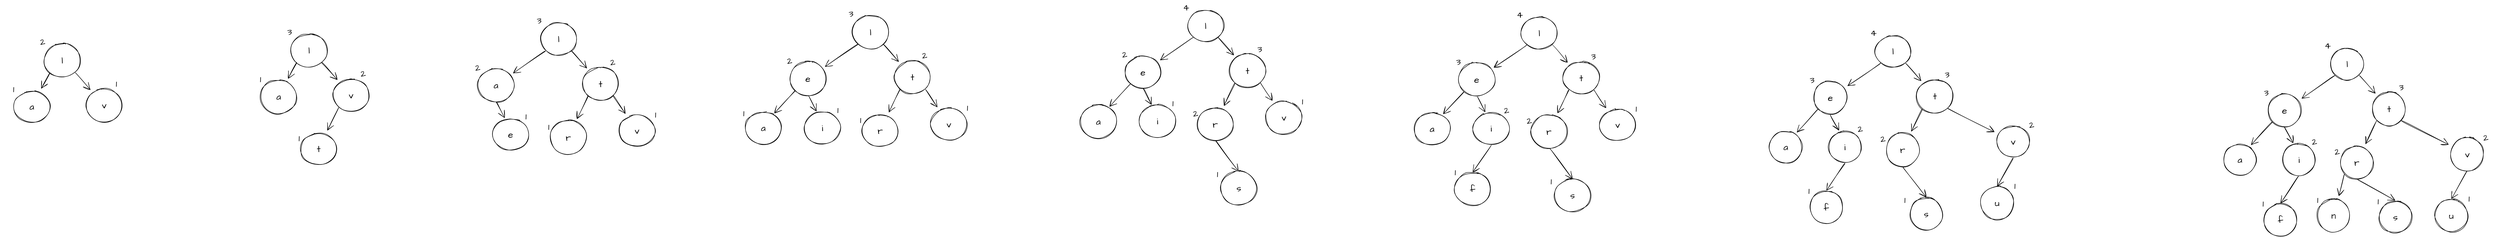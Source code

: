 <mxfile version="15.8.2" type="device"><diagram id="A4nZy31jJ8urxGXPX73L" name="Page-1"><mxGraphModel dx="1262" dy="824" grid="0" gridSize="10" guides="1" tooltips="1" connect="1" arrows="1" fold="1" page="0" pageScale="1" pageWidth="850" pageHeight="1100" math="0" shadow="0"><root><mxCell id="0"/><mxCell id="1" parent="0"/><mxCell id="oTS7i26fLWMF8ZW3JV4X-286" value="v" style="ellipse;whiteSpace=wrap;html=1;sketch=1;hachureGap=4;fontFamily=Architects Daughter;fontSource=https%3A%2F%2Ffonts.googleapis.com%2Fcss%3Ffamily%3DArchitects%2BDaughter;fontSize=20;" vertex="1" parent="1"><mxGeometry x="135" y="381" width="76" height="72" as="geometry"/></mxCell><mxCell id="oTS7i26fLWMF8ZW3JV4X-290" style="edgeStyle=none;curved=1;rounded=0;sketch=1;hachureGap=4;orthogonalLoop=1;jettySize=auto;html=1;exitX=1;exitY=1;exitDx=0;exitDy=0;fontFamily=Architects Daughter;fontSource=https%3A%2F%2Ffonts.googleapis.com%2Fcss%3Ffamily%3DArchitects%2BDaughter;fontSize=16;endArrow=open;startSize=14;endSize=14;sourcePerimeterSpacing=8;targetPerimeterSpacing=8;" edge="1" parent="1" source="oTS7i26fLWMF8ZW3JV4X-289" target="oTS7i26fLWMF8ZW3JV4X-286"><mxGeometry relative="1" as="geometry"/></mxCell><mxCell id="oTS7i26fLWMF8ZW3JV4X-294" style="edgeStyle=none;curved=1;rounded=0;sketch=1;hachureGap=4;orthogonalLoop=1;jettySize=auto;html=1;exitX=0;exitY=1;exitDx=0;exitDy=0;fontFamily=Architects Daughter;fontSource=https%3A%2F%2Ffonts.googleapis.com%2Fcss%3Ffamily%3DArchitects%2BDaughter;fontSize=16;endArrow=open;startSize=14;endSize=14;sourcePerimeterSpacing=8;targetPerimeterSpacing=8;" edge="1" parent="1" source="oTS7i26fLWMF8ZW3JV4X-289" target="oTS7i26fLWMF8ZW3JV4X-293"><mxGeometry relative="1" as="geometry"/></mxCell><mxCell id="oTS7i26fLWMF8ZW3JV4X-289" value="l" style="ellipse;whiteSpace=wrap;html=1;sketch=1;hachureGap=4;fontFamily=Architects Daughter;fontSource=https%3A%2F%2Ffonts.googleapis.com%2Fcss%3Ffamily%3DArchitects%2BDaughter;fontSize=20;" vertex="1" parent="1"><mxGeometry x="43" y="282" width="76" height="72" as="geometry"/></mxCell><mxCell id="oTS7i26fLWMF8ZW3JV4X-291" value="2" style="text;strokeColor=none;fillColor=none;html=1;align=center;verticalAlign=middle;whiteSpace=wrap;rounded=0;sketch=1;hachureGap=4;fontFamily=Architects Daughter;fontSource=https%3A%2F%2Ffonts.googleapis.com%2Fcss%3Ffamily%3DArchitects%2BDaughter;fontSize=20;" vertex="1" parent="1"><mxGeometry x="8" y="262" width="60" height="30" as="geometry"/></mxCell><mxCell id="oTS7i26fLWMF8ZW3JV4X-292" value="1" style="text;strokeColor=none;fillColor=none;html=1;align=center;verticalAlign=middle;whiteSpace=wrap;rounded=0;sketch=1;hachureGap=4;fontFamily=Architects Daughter;fontSource=https%3A%2F%2Ffonts.googleapis.com%2Fcss%3Ffamily%3DArchitects%2BDaughter;fontSize=20;" vertex="1" parent="1"><mxGeometry x="170" y="354" width="60" height="30" as="geometry"/></mxCell><mxCell id="oTS7i26fLWMF8ZW3JV4X-293" value="a" style="ellipse;whiteSpace=wrap;html=1;sketch=1;hachureGap=4;fontFamily=Architects Daughter;fontSource=https%3A%2F%2Ffonts.googleapis.com%2Fcss%3Ffamily%3DArchitects%2BDaughter;fontSize=20;" vertex="1" parent="1"><mxGeometry x="-24" y="384" width="76" height="72" as="geometry"/></mxCell><mxCell id="oTS7i26fLWMF8ZW3JV4X-295" value="1" style="text;strokeColor=none;fillColor=none;html=1;align=center;verticalAlign=middle;whiteSpace=wrap;rounded=0;sketch=1;hachureGap=4;fontFamily=Architects Daughter;fontSource=https%3A%2F%2Ffonts.googleapis.com%2Fcss%3Ffamily%3DArchitects%2BDaughter;fontSize=20;" vertex="1" parent="1"><mxGeometry x="-56" y="366" width="60" height="30" as="geometry"/></mxCell><mxCell id="oTS7i26fLWMF8ZW3JV4X-305" style="edgeStyle=none;curved=1;rounded=0;sketch=1;hachureGap=4;orthogonalLoop=1;jettySize=auto;html=1;exitX=0;exitY=1;exitDx=0;exitDy=0;fontFamily=Architects Daughter;fontSource=https%3A%2F%2Ffonts.googleapis.com%2Fcss%3Ffamily%3DArchitects%2BDaughter;fontSize=16;endArrow=open;startSize=14;endSize=14;sourcePerimeterSpacing=8;targetPerimeterSpacing=8;" edge="1" parent="1" source="oTS7i26fLWMF8ZW3JV4X-296" target="oTS7i26fLWMF8ZW3JV4X-304"><mxGeometry relative="1" as="geometry"/></mxCell><mxCell id="oTS7i26fLWMF8ZW3JV4X-296" value="v" style="ellipse;whiteSpace=wrap;html=1;sketch=1;hachureGap=4;fontFamily=Architects Daughter;fontSource=https%3A%2F%2Ffonts.googleapis.com%2Fcss%3Ffamily%3DArchitects%2BDaughter;fontSize=20;" vertex="1" parent="1"><mxGeometry x="678" y="359" width="76" height="72" as="geometry"/></mxCell><mxCell id="oTS7i26fLWMF8ZW3JV4X-297" style="edgeStyle=none;curved=1;rounded=0;sketch=1;hachureGap=4;orthogonalLoop=1;jettySize=auto;html=1;exitX=1;exitY=1;exitDx=0;exitDy=0;fontFamily=Architects Daughter;fontSource=https%3A%2F%2Ffonts.googleapis.com%2Fcss%3Ffamily%3DArchitects%2BDaughter;fontSize=16;endArrow=open;startSize=14;endSize=14;sourcePerimeterSpacing=8;targetPerimeterSpacing=8;" edge="1" parent="1" source="oTS7i26fLWMF8ZW3JV4X-299" target="oTS7i26fLWMF8ZW3JV4X-296"><mxGeometry relative="1" as="geometry"/></mxCell><mxCell id="oTS7i26fLWMF8ZW3JV4X-298" style="edgeStyle=none;curved=1;rounded=0;sketch=1;hachureGap=4;orthogonalLoop=1;jettySize=auto;html=1;exitX=0;exitY=1;exitDx=0;exitDy=0;fontFamily=Architects Daughter;fontSource=https%3A%2F%2Ffonts.googleapis.com%2Fcss%3Ffamily%3DArchitects%2BDaughter;fontSize=16;endArrow=open;startSize=14;endSize=14;sourcePerimeterSpacing=8;targetPerimeterSpacing=8;" edge="1" parent="1" source="oTS7i26fLWMF8ZW3JV4X-299" target="oTS7i26fLWMF8ZW3JV4X-302"><mxGeometry relative="1" as="geometry"/></mxCell><mxCell id="oTS7i26fLWMF8ZW3JV4X-299" value="l" style="ellipse;whiteSpace=wrap;html=1;sketch=1;hachureGap=4;fontFamily=Architects Daughter;fontSource=https%3A%2F%2Ffonts.googleapis.com%2Fcss%3Ffamily%3DArchitects%2BDaughter;fontSize=20;" vertex="1" parent="1"><mxGeometry x="586" y="260" width="76" height="72" as="geometry"/></mxCell><mxCell id="oTS7i26fLWMF8ZW3JV4X-300" value="3" style="text;strokeColor=none;fillColor=none;html=1;align=center;verticalAlign=middle;whiteSpace=wrap;rounded=0;sketch=1;hachureGap=4;fontFamily=Architects Daughter;fontSource=https%3A%2F%2Ffonts.googleapis.com%2Fcss%3Ffamily%3DArchitects%2BDaughter;fontSize=20;" vertex="1" parent="1"><mxGeometry x="551" y="240" width="60" height="30" as="geometry"/></mxCell><mxCell id="oTS7i26fLWMF8ZW3JV4X-301" value="2" style="text;strokeColor=none;fillColor=none;html=1;align=center;verticalAlign=middle;whiteSpace=wrap;rounded=0;sketch=1;hachureGap=4;fontFamily=Architects Daughter;fontSource=https%3A%2F%2Ffonts.googleapis.com%2Fcss%3Ffamily%3DArchitects%2BDaughter;fontSize=20;" vertex="1" parent="1"><mxGeometry x="713" y="332" width="60" height="30" as="geometry"/></mxCell><mxCell id="oTS7i26fLWMF8ZW3JV4X-302" value="a" style="ellipse;whiteSpace=wrap;html=1;sketch=1;hachureGap=4;fontFamily=Architects Daughter;fontSource=https%3A%2F%2Ffonts.googleapis.com%2Fcss%3Ffamily%3DArchitects%2BDaughter;fontSize=20;" vertex="1" parent="1"><mxGeometry x="519" y="362" width="76" height="72" as="geometry"/></mxCell><mxCell id="oTS7i26fLWMF8ZW3JV4X-303" value="1" style="text;strokeColor=none;fillColor=none;html=1;align=center;verticalAlign=middle;whiteSpace=wrap;rounded=0;sketch=1;hachureGap=4;fontFamily=Architects Daughter;fontSource=https%3A%2F%2Ffonts.googleapis.com%2Fcss%3Ffamily%3DArchitects%2BDaughter;fontSize=20;" vertex="1" parent="1"><mxGeometry x="487" y="344" width="60" height="30" as="geometry"/></mxCell><mxCell id="oTS7i26fLWMF8ZW3JV4X-304" value="t" style="ellipse;whiteSpace=wrap;html=1;sketch=1;hachureGap=4;fontFamily=Architects Daughter;fontSource=https%3A%2F%2Ffonts.googleapis.com%2Fcss%3Ffamily%3DArchitects%2BDaughter;fontSize=20;" vertex="1" parent="1"><mxGeometry x="607" y="477" width="76" height="72" as="geometry"/></mxCell><mxCell id="oTS7i26fLWMF8ZW3JV4X-306" value="1" style="text;strokeColor=none;fillColor=none;html=1;align=center;verticalAlign=middle;whiteSpace=wrap;rounded=0;sketch=1;hachureGap=4;fontFamily=Architects Daughter;fontSource=https%3A%2F%2Ffonts.googleapis.com%2Fcss%3Ffamily%3DArchitects%2BDaughter;fontSize=20;" vertex="1" parent="1"><mxGeometry x="572" y="474" width="60" height="30" as="geometry"/></mxCell><mxCell id="oTS7i26fLWMF8ZW3JV4X-307" style="edgeStyle=none;curved=1;rounded=0;sketch=1;hachureGap=4;orthogonalLoop=1;jettySize=auto;html=1;exitX=0;exitY=1;exitDx=0;exitDy=0;fontFamily=Architects Daughter;fontSource=https%3A%2F%2Ffonts.googleapis.com%2Fcss%3Ffamily%3DArchitects%2BDaughter;fontSize=16;endArrow=open;startSize=14;endSize=14;sourcePerimeterSpacing=8;targetPerimeterSpacing=8;" edge="1" parent="1" source="oTS7i26fLWMF8ZW3JV4X-308" target="oTS7i26fLWMF8ZW3JV4X-316"><mxGeometry relative="1" as="geometry"/></mxCell><mxCell id="oTS7i26fLWMF8ZW3JV4X-320" style="edgeStyle=none;curved=1;rounded=0;sketch=1;hachureGap=4;orthogonalLoop=1;jettySize=auto;html=1;exitX=1;exitY=1;exitDx=0;exitDy=0;fontFamily=Architects Daughter;fontSource=https%3A%2F%2Ffonts.googleapis.com%2Fcss%3Ffamily%3DArchitects%2BDaughter;fontSize=16;endArrow=open;startSize=14;endSize=14;sourcePerimeterSpacing=8;targetPerimeterSpacing=8;" edge="1" parent="1" source="oTS7i26fLWMF8ZW3JV4X-308" target="oTS7i26fLWMF8ZW3JV4X-318"><mxGeometry relative="1" as="geometry"/></mxCell><mxCell id="oTS7i26fLWMF8ZW3JV4X-308" value="t" style="ellipse;whiteSpace=wrap;html=1;sketch=1;hachureGap=4;fontFamily=Architects Daughter;fontSource=https%3A%2F%2Ffonts.googleapis.com%2Fcss%3Ffamily%3DArchitects%2BDaughter;fontSize=20;" vertex="1" parent="1"><mxGeometry x="1227" y="333.5" width="76" height="72" as="geometry"/></mxCell><mxCell id="oTS7i26fLWMF8ZW3JV4X-309" style="edgeStyle=none;curved=1;rounded=0;sketch=1;hachureGap=4;orthogonalLoop=1;jettySize=auto;html=1;exitX=1;exitY=1;exitDx=0;exitDy=0;fontFamily=Architects Daughter;fontSource=https%3A%2F%2Ffonts.googleapis.com%2Fcss%3Ffamily%3DArchitects%2BDaughter;fontSize=16;endArrow=open;startSize=14;endSize=14;sourcePerimeterSpacing=8;targetPerimeterSpacing=8;" edge="1" parent="1" source="oTS7i26fLWMF8ZW3JV4X-311" target="oTS7i26fLWMF8ZW3JV4X-308"><mxGeometry relative="1" as="geometry"/></mxCell><mxCell id="oTS7i26fLWMF8ZW3JV4X-310" style="edgeStyle=none;curved=1;rounded=0;sketch=1;hachureGap=4;orthogonalLoop=1;jettySize=auto;html=1;exitX=0;exitY=1;exitDx=0;exitDy=0;fontFamily=Architects Daughter;fontSource=https%3A%2F%2Ffonts.googleapis.com%2Fcss%3Ffamily%3DArchitects%2BDaughter;fontSize=16;endArrow=open;startSize=14;endSize=14;sourcePerimeterSpacing=8;targetPerimeterSpacing=8;" edge="1" parent="1" source="oTS7i26fLWMF8ZW3JV4X-311" target="oTS7i26fLWMF8ZW3JV4X-314"><mxGeometry relative="1" as="geometry"/></mxCell><mxCell id="oTS7i26fLWMF8ZW3JV4X-311" value="l" style="ellipse;whiteSpace=wrap;html=1;sketch=1;hachureGap=4;fontFamily=Architects Daughter;fontSource=https%3A%2F%2Ffonts.googleapis.com%2Fcss%3Ffamily%3DArchitects%2BDaughter;fontSize=20;" vertex="1" parent="1"><mxGeometry x="1135" y="234.5" width="76" height="72" as="geometry"/></mxCell><mxCell id="oTS7i26fLWMF8ZW3JV4X-312" value="3" style="text;strokeColor=none;fillColor=none;html=1;align=center;verticalAlign=middle;whiteSpace=wrap;rounded=0;sketch=1;hachureGap=4;fontFamily=Architects Daughter;fontSource=https%3A%2F%2Ffonts.googleapis.com%2Fcss%3Ffamily%3DArchitects%2BDaughter;fontSize=20;" vertex="1" parent="1"><mxGeometry x="1100" y="214.5" width="60" height="30" as="geometry"/></mxCell><mxCell id="oTS7i26fLWMF8ZW3JV4X-313" value="2" style="text;strokeColor=none;fillColor=none;html=1;align=center;verticalAlign=middle;whiteSpace=wrap;rounded=0;sketch=1;hachureGap=4;fontFamily=Architects Daughter;fontSource=https%3A%2F%2Ffonts.googleapis.com%2Fcss%3Ffamily%3DArchitects%2BDaughter;fontSize=20;" vertex="1" parent="1"><mxGeometry x="1262" y="306.5" width="60" height="30" as="geometry"/></mxCell><mxCell id="oTS7i26fLWMF8ZW3JV4X-323" style="edgeStyle=none;curved=1;rounded=0;sketch=1;hachureGap=4;orthogonalLoop=1;jettySize=auto;html=1;exitX=0.5;exitY=1;exitDx=0;exitDy=0;entryX=0.332;entryY=0.002;entryDx=0;entryDy=0;entryPerimeter=0;fontFamily=Architects Daughter;fontSource=https%3A%2F%2Ffonts.googleapis.com%2Fcss%3Ffamily%3DArchitects%2BDaughter;fontSize=16;endArrow=open;startSize=14;endSize=14;sourcePerimeterSpacing=8;targetPerimeterSpacing=8;" edge="1" parent="1" source="oTS7i26fLWMF8ZW3JV4X-314" target="oTS7i26fLWMF8ZW3JV4X-321"><mxGeometry relative="1" as="geometry"/></mxCell><mxCell id="oTS7i26fLWMF8ZW3JV4X-314" value="a" style="ellipse;whiteSpace=wrap;html=1;sketch=1;hachureGap=4;fontFamily=Architects Daughter;fontSource=https%3A%2F%2Ffonts.googleapis.com%2Fcss%3Ffamily%3DArchitects%2BDaughter;fontSize=20;" vertex="1" parent="1"><mxGeometry x="997" y="336.5" width="76" height="72" as="geometry"/></mxCell><mxCell id="oTS7i26fLWMF8ZW3JV4X-315" value="2" style="text;strokeColor=none;fillColor=none;html=1;align=center;verticalAlign=middle;whiteSpace=wrap;rounded=0;sketch=1;hachureGap=4;fontFamily=Architects Daughter;fontSource=https%3A%2F%2Ffonts.googleapis.com%2Fcss%3Ffamily%3DArchitects%2BDaughter;fontSize=20;" vertex="1" parent="1"><mxGeometry x="965" y="318.5" width="60" height="30" as="geometry"/></mxCell><mxCell id="oTS7i26fLWMF8ZW3JV4X-316" value="r" style="ellipse;whiteSpace=wrap;html=1;sketch=1;hachureGap=4;fontFamily=Architects Daughter;fontSource=https%3A%2F%2Ffonts.googleapis.com%2Fcss%3Ffamily%3DArchitects%2BDaughter;fontSize=20;" vertex="1" parent="1"><mxGeometry x="1156" y="451.5" width="76" height="72" as="geometry"/></mxCell><mxCell id="oTS7i26fLWMF8ZW3JV4X-317" value="1" style="text;strokeColor=none;fillColor=none;html=1;align=center;verticalAlign=middle;whiteSpace=wrap;rounded=0;sketch=1;hachureGap=4;fontFamily=Architects Daughter;fontSource=https%3A%2F%2Ffonts.googleapis.com%2Fcss%3Ffamily%3DArchitects%2BDaughter;fontSize=20;" vertex="1" parent="1"><mxGeometry x="1121" y="448.5" width="60" height="30" as="geometry"/></mxCell><mxCell id="oTS7i26fLWMF8ZW3JV4X-318" value="v" style="ellipse;whiteSpace=wrap;html=1;sketch=1;hachureGap=4;fontFamily=Architects Daughter;fontSource=https%3A%2F%2Ffonts.googleapis.com%2Fcss%3Ffamily%3DArchitects%2BDaughter;fontSize=20;" vertex="1" parent="1"><mxGeometry x="1307" y="437" width="76" height="72" as="geometry"/></mxCell><mxCell id="oTS7i26fLWMF8ZW3JV4X-319" value="1" style="text;strokeColor=none;fillColor=none;html=1;align=center;verticalAlign=middle;whiteSpace=wrap;rounded=0;sketch=1;hachureGap=4;fontFamily=Architects Daughter;fontSource=https%3A%2F%2Ffonts.googleapis.com%2Fcss%3Ffamily%3DArchitects%2BDaughter;fontSize=20;" vertex="1" parent="1"><mxGeometry x="1356" y="421.5" width="60" height="30" as="geometry"/></mxCell><mxCell id="oTS7i26fLWMF8ZW3JV4X-321" value="e" style="ellipse;whiteSpace=wrap;html=1;sketch=1;hachureGap=4;fontFamily=Architects Daughter;fontSource=https%3A%2F%2Ffonts.googleapis.com%2Fcss%3Ffamily%3DArchitects%2BDaughter;fontSize=20;" vertex="1" parent="1"><mxGeometry x="1029" y="445" width="76" height="72" as="geometry"/></mxCell><mxCell id="oTS7i26fLWMF8ZW3JV4X-322" value="1" style="text;strokeColor=none;fillColor=none;html=1;align=center;verticalAlign=middle;whiteSpace=wrap;rounded=0;sketch=1;hachureGap=4;fontFamily=Architects Daughter;fontSource=https%3A%2F%2Ffonts.googleapis.com%2Fcss%3Ffamily%3DArchitects%2BDaughter;fontSize=20;" vertex="1" parent="1"><mxGeometry x="1071" y="426" width="60" height="30" as="geometry"/></mxCell><mxCell id="oTS7i26fLWMF8ZW3JV4X-324" style="edgeStyle=none;curved=1;rounded=0;sketch=1;hachureGap=4;orthogonalLoop=1;jettySize=auto;html=1;exitX=0;exitY=1;exitDx=0;exitDy=0;fontFamily=Architects Daughter;fontSource=https%3A%2F%2Ffonts.googleapis.com%2Fcss%3Ffamily%3DArchitects%2BDaughter;fontSize=16;endArrow=open;startSize=14;endSize=14;sourcePerimeterSpacing=8;targetPerimeterSpacing=8;" edge="1" parent="1" source="oTS7i26fLWMF8ZW3JV4X-326" target="oTS7i26fLWMF8ZW3JV4X-335"><mxGeometry relative="1" as="geometry"/></mxCell><mxCell id="oTS7i26fLWMF8ZW3JV4X-325" style="edgeStyle=none;curved=1;rounded=0;sketch=1;hachureGap=4;orthogonalLoop=1;jettySize=auto;html=1;exitX=1;exitY=1;exitDx=0;exitDy=0;fontFamily=Architects Daughter;fontSource=https%3A%2F%2Ffonts.googleapis.com%2Fcss%3Ffamily%3DArchitects%2BDaughter;fontSize=16;endArrow=open;startSize=14;endSize=14;sourcePerimeterSpacing=8;targetPerimeterSpacing=8;" edge="1" parent="1" source="oTS7i26fLWMF8ZW3JV4X-326" target="oTS7i26fLWMF8ZW3JV4X-337"><mxGeometry relative="1" as="geometry"/></mxCell><mxCell id="oTS7i26fLWMF8ZW3JV4X-326" value="t" style="ellipse;whiteSpace=wrap;html=1;sketch=1;hachureGap=4;fontFamily=Architects Daughter;fontSource=https%3A%2F%2Ffonts.googleapis.com%2Fcss%3Ffamily%3DArchitects%2BDaughter;fontSize=20;" vertex="1" parent="1"><mxGeometry x="1913" y="319" width="76" height="72" as="geometry"/></mxCell><mxCell id="oTS7i26fLWMF8ZW3JV4X-327" style="edgeStyle=none;curved=1;rounded=0;sketch=1;hachureGap=4;orthogonalLoop=1;jettySize=auto;html=1;exitX=1;exitY=1;exitDx=0;exitDy=0;fontFamily=Architects Daughter;fontSource=https%3A%2F%2Ffonts.googleapis.com%2Fcss%3Ffamily%3DArchitects%2BDaughter;fontSize=16;endArrow=open;startSize=14;endSize=14;sourcePerimeterSpacing=8;targetPerimeterSpacing=8;" edge="1" parent="1" source="oTS7i26fLWMF8ZW3JV4X-329" target="oTS7i26fLWMF8ZW3JV4X-326"><mxGeometry relative="1" as="geometry"/></mxCell><mxCell id="oTS7i26fLWMF8ZW3JV4X-328" style="edgeStyle=none;curved=1;rounded=0;sketch=1;hachureGap=4;orthogonalLoop=1;jettySize=auto;html=1;exitX=0;exitY=1;exitDx=0;exitDy=0;fontFamily=Architects Daughter;fontSource=https%3A%2F%2Ffonts.googleapis.com%2Fcss%3Ffamily%3DArchitects%2BDaughter;fontSize=16;endArrow=open;startSize=14;endSize=14;sourcePerimeterSpacing=8;targetPerimeterSpacing=8;" edge="1" parent="1" source="oTS7i26fLWMF8ZW3JV4X-329" target="oTS7i26fLWMF8ZW3JV4X-333"><mxGeometry relative="1" as="geometry"/></mxCell><mxCell id="oTS7i26fLWMF8ZW3JV4X-329" value="l" style="ellipse;whiteSpace=wrap;html=1;sketch=1;hachureGap=4;fontFamily=Architects Daughter;fontSource=https%3A%2F%2Ffonts.googleapis.com%2Fcss%3Ffamily%3DArchitects%2BDaughter;fontSize=20;" vertex="1" parent="1"><mxGeometry x="1821" y="220" width="76" height="72" as="geometry"/></mxCell><mxCell id="oTS7i26fLWMF8ZW3JV4X-330" value="3" style="text;strokeColor=none;fillColor=none;html=1;align=center;verticalAlign=middle;whiteSpace=wrap;rounded=0;sketch=1;hachureGap=4;fontFamily=Architects Daughter;fontSource=https%3A%2F%2Ffonts.googleapis.com%2Fcss%3Ffamily%3DArchitects%2BDaughter;fontSize=20;" vertex="1" parent="1"><mxGeometry x="1786" y="200" width="60" height="30" as="geometry"/></mxCell><mxCell id="oTS7i26fLWMF8ZW3JV4X-331" value="2" style="text;strokeColor=none;fillColor=none;html=1;align=center;verticalAlign=middle;whiteSpace=wrap;rounded=0;sketch=1;hachureGap=4;fontFamily=Architects Daughter;fontSource=https%3A%2F%2Ffonts.googleapis.com%2Fcss%3Ffamily%3DArchitects%2BDaughter;fontSize=20;" vertex="1" parent="1"><mxGeometry x="1948" y="292" width="60" height="30" as="geometry"/></mxCell><mxCell id="oTS7i26fLWMF8ZW3JV4X-332" style="edgeStyle=none;curved=1;rounded=0;sketch=1;hachureGap=4;orthogonalLoop=1;jettySize=auto;html=1;exitX=0.5;exitY=1;exitDx=0;exitDy=0;entryX=0.332;entryY=0.002;entryDx=0;entryDy=0;entryPerimeter=0;fontFamily=Architects Daughter;fontSource=https%3A%2F%2Ffonts.googleapis.com%2Fcss%3Ffamily%3DArchitects%2BDaughter;fontSize=16;endArrow=open;startSize=14;endSize=14;sourcePerimeterSpacing=8;targetPerimeterSpacing=8;" edge="1" parent="1" source="oTS7i26fLWMF8ZW3JV4X-333" target="oTS7i26fLWMF8ZW3JV4X-339"><mxGeometry relative="1" as="geometry"/></mxCell><mxCell id="oTS7i26fLWMF8ZW3JV4X-342" style="edgeStyle=none;curved=1;rounded=0;sketch=1;hachureGap=4;orthogonalLoop=1;jettySize=auto;html=1;exitX=0;exitY=1;exitDx=0;exitDy=0;entryX=0.818;entryY=0.053;entryDx=0;entryDy=0;entryPerimeter=0;fontFamily=Architects Daughter;fontSource=https%3A%2F%2Ffonts.googleapis.com%2Fcss%3Ffamily%3DArchitects%2BDaughter;fontSize=16;endArrow=open;startSize=14;endSize=14;sourcePerimeterSpacing=8;targetPerimeterSpacing=8;" edge="1" parent="1" source="oTS7i26fLWMF8ZW3JV4X-333" target="oTS7i26fLWMF8ZW3JV4X-341"><mxGeometry relative="1" as="geometry"/></mxCell><mxCell id="oTS7i26fLWMF8ZW3JV4X-333" value="e" style="ellipse;whiteSpace=wrap;html=1;sketch=1;hachureGap=4;fontFamily=Architects Daughter;fontSource=https%3A%2F%2Ffonts.googleapis.com%2Fcss%3Ffamily%3DArchitects%2BDaughter;fontSize=20;" vertex="1" parent="1"><mxGeometry x="1683" y="322" width="76" height="72" as="geometry"/></mxCell><mxCell id="oTS7i26fLWMF8ZW3JV4X-334" value="2" style="text;strokeColor=none;fillColor=none;html=1;align=center;verticalAlign=middle;whiteSpace=wrap;rounded=0;sketch=1;hachureGap=4;fontFamily=Architects Daughter;fontSource=https%3A%2F%2Ffonts.googleapis.com%2Fcss%3Ffamily%3DArchitects%2BDaughter;fontSize=20;" vertex="1" parent="1"><mxGeometry x="1651" y="304" width="60" height="30" as="geometry"/></mxCell><mxCell id="oTS7i26fLWMF8ZW3JV4X-335" value="r" style="ellipse;whiteSpace=wrap;html=1;sketch=1;hachureGap=4;fontFamily=Architects Daughter;fontSource=https%3A%2F%2Ffonts.googleapis.com%2Fcss%3Ffamily%3DArchitects%2BDaughter;fontSize=20;" vertex="1" parent="1"><mxGeometry x="1842" y="437" width="76" height="72" as="geometry"/></mxCell><mxCell id="oTS7i26fLWMF8ZW3JV4X-336" value="1" style="text;strokeColor=none;fillColor=none;html=1;align=center;verticalAlign=middle;whiteSpace=wrap;rounded=0;sketch=1;hachureGap=4;fontFamily=Architects Daughter;fontSource=https%3A%2F%2Ffonts.googleapis.com%2Fcss%3Ffamily%3DArchitects%2BDaughter;fontSize=20;" vertex="1" parent="1"><mxGeometry x="1807" y="434" width="60" height="30" as="geometry"/></mxCell><mxCell id="oTS7i26fLWMF8ZW3JV4X-337" value="v" style="ellipse;whiteSpace=wrap;html=1;sketch=1;hachureGap=4;fontFamily=Architects Daughter;fontSource=https%3A%2F%2Ffonts.googleapis.com%2Fcss%3Ffamily%3DArchitects%2BDaughter;fontSize=20;" vertex="1" parent="1"><mxGeometry x="1993" y="422.5" width="76" height="72" as="geometry"/></mxCell><mxCell id="oTS7i26fLWMF8ZW3JV4X-338" value="1" style="text;strokeColor=none;fillColor=none;html=1;align=center;verticalAlign=middle;whiteSpace=wrap;rounded=0;sketch=1;hachureGap=4;fontFamily=Architects Daughter;fontSource=https%3A%2F%2Ffonts.googleapis.com%2Fcss%3Ffamily%3DArchitects%2BDaughter;fontSize=20;" vertex="1" parent="1"><mxGeometry x="2042" y="407" width="60" height="30" as="geometry"/></mxCell><mxCell id="oTS7i26fLWMF8ZW3JV4X-339" value="i" style="ellipse;whiteSpace=wrap;html=1;sketch=1;hachureGap=4;fontFamily=Architects Daughter;fontSource=https%3A%2F%2Ffonts.googleapis.com%2Fcss%3Ffamily%3DArchitects%2BDaughter;fontSize=20;" vertex="1" parent="1"><mxGeometry x="1715" y="430.5" width="76" height="72" as="geometry"/></mxCell><mxCell id="oTS7i26fLWMF8ZW3JV4X-340" value="1" style="text;strokeColor=none;fillColor=none;html=1;align=center;verticalAlign=middle;whiteSpace=wrap;rounded=0;sketch=1;hachureGap=4;fontFamily=Architects Daughter;fontSource=https%3A%2F%2Ffonts.googleapis.com%2Fcss%3Ffamily%3DArchitects%2BDaughter;fontSize=20;" vertex="1" parent="1"><mxGeometry x="1757" y="411.5" width="60" height="30" as="geometry"/></mxCell><mxCell id="oTS7i26fLWMF8ZW3JV4X-341" value="a" style="ellipse;whiteSpace=wrap;html=1;sketch=1;hachureGap=4;fontFamily=Architects Daughter;fontSource=https%3A%2F%2Ffonts.googleapis.com%2Fcss%3Ffamily%3DArchitects%2BDaughter;fontSize=20;" vertex="1" parent="1"><mxGeometry x="1585" y="431" width="76" height="72" as="geometry"/></mxCell><mxCell id="oTS7i26fLWMF8ZW3JV4X-343" value="1" style="text;strokeColor=none;fillColor=none;html=1;align=center;verticalAlign=middle;whiteSpace=wrap;rounded=0;sketch=1;hachureGap=4;fontFamily=Architects Daughter;fontSource=https%3A%2F%2Ffonts.googleapis.com%2Fcss%3Ffamily%3DArchitects%2BDaughter;fontSize=20;" vertex="1" parent="1"><mxGeometry x="1550" y="418.5" width="60" height="30" as="geometry"/></mxCell><mxCell id="oTS7i26fLWMF8ZW3JV4X-344" style="edgeStyle=none;curved=1;rounded=0;sketch=1;hachureGap=4;orthogonalLoop=1;jettySize=auto;html=1;exitX=0;exitY=1;exitDx=0;exitDy=0;fontFamily=Architects Daughter;fontSource=https%3A%2F%2Ffonts.googleapis.com%2Fcss%3Ffamily%3DArchitects%2BDaughter;fontSize=16;endArrow=open;startSize=14;endSize=14;sourcePerimeterSpacing=8;targetPerimeterSpacing=8;" edge="1" parent="1" source="oTS7i26fLWMF8ZW3JV4X-346" target="oTS7i26fLWMF8ZW3JV4X-356"><mxGeometry relative="1" as="geometry"/></mxCell><mxCell id="oTS7i26fLWMF8ZW3JV4X-345" style="edgeStyle=none;curved=1;rounded=0;sketch=1;hachureGap=4;orthogonalLoop=1;jettySize=auto;html=1;exitX=1;exitY=1;exitDx=0;exitDy=0;fontFamily=Architects Daughter;fontSource=https%3A%2F%2Ffonts.googleapis.com%2Fcss%3Ffamily%3DArchitects%2BDaughter;fontSize=16;endArrow=open;startSize=14;endSize=14;sourcePerimeterSpacing=8;targetPerimeterSpacing=8;" edge="1" parent="1" source="oTS7i26fLWMF8ZW3JV4X-346" target="oTS7i26fLWMF8ZW3JV4X-358"><mxGeometry relative="1" as="geometry"/></mxCell><mxCell id="oTS7i26fLWMF8ZW3JV4X-346" value="t" style="ellipse;whiteSpace=wrap;html=1;sketch=1;hachureGap=4;fontFamily=Architects Daughter;fontSource=https%3A%2F%2Ffonts.googleapis.com%2Fcss%3Ffamily%3DArchitects%2BDaughter;fontSize=20;" vertex="1" parent="1"><mxGeometry x="2650" y="304.5" width="76" height="72" as="geometry"/></mxCell><mxCell id="oTS7i26fLWMF8ZW3JV4X-347" style="edgeStyle=none;curved=1;rounded=0;sketch=1;hachureGap=4;orthogonalLoop=1;jettySize=auto;html=1;exitX=1;exitY=1;exitDx=0;exitDy=0;fontFamily=Architects Daughter;fontSource=https%3A%2F%2Ffonts.googleapis.com%2Fcss%3Ffamily%3DArchitects%2BDaughter;fontSize=16;endArrow=open;startSize=14;endSize=14;sourcePerimeterSpacing=8;targetPerimeterSpacing=8;" edge="1" parent="1" source="oTS7i26fLWMF8ZW3JV4X-349" target="oTS7i26fLWMF8ZW3JV4X-346"><mxGeometry relative="1" as="geometry"/></mxCell><mxCell id="oTS7i26fLWMF8ZW3JV4X-348" style="edgeStyle=none;curved=1;rounded=0;sketch=1;hachureGap=4;orthogonalLoop=1;jettySize=auto;html=1;exitX=0;exitY=1;exitDx=0;exitDy=0;fontFamily=Architects Daughter;fontSource=https%3A%2F%2Ffonts.googleapis.com%2Fcss%3Ffamily%3DArchitects%2BDaughter;fontSize=16;endArrow=open;startSize=14;endSize=14;sourcePerimeterSpacing=8;targetPerimeterSpacing=8;" edge="1" parent="1" source="oTS7i26fLWMF8ZW3JV4X-349" target="oTS7i26fLWMF8ZW3JV4X-354"><mxGeometry relative="1" as="geometry"/></mxCell><mxCell id="oTS7i26fLWMF8ZW3JV4X-349" value="l" style="ellipse;whiteSpace=wrap;html=1;sketch=1;hachureGap=4;fontFamily=Architects Daughter;fontSource=https%3A%2F%2Ffonts.googleapis.com%2Fcss%3Ffamily%3DArchitects%2BDaughter;fontSize=20;" vertex="1" parent="1"><mxGeometry x="2558" y="205.5" width="76" height="72" as="geometry"/></mxCell><mxCell id="oTS7i26fLWMF8ZW3JV4X-350" value="4" style="text;strokeColor=none;fillColor=none;html=1;align=center;verticalAlign=middle;whiteSpace=wrap;rounded=0;sketch=1;hachureGap=4;fontFamily=Architects Daughter;fontSource=https%3A%2F%2Ffonts.googleapis.com%2Fcss%3Ffamily%3DArchitects%2BDaughter;fontSize=20;" vertex="1" parent="1"><mxGeometry x="2523" y="185.5" width="60" height="30" as="geometry"/></mxCell><mxCell id="oTS7i26fLWMF8ZW3JV4X-351" value="3" style="text;strokeColor=none;fillColor=none;html=1;align=center;verticalAlign=middle;whiteSpace=wrap;rounded=0;sketch=1;hachureGap=4;fontFamily=Architects Daughter;fontSource=https%3A%2F%2Ffonts.googleapis.com%2Fcss%3Ffamily%3DArchitects%2BDaughter;fontSize=20;" vertex="1" parent="1"><mxGeometry x="2685" y="277.5" width="60" height="30" as="geometry"/></mxCell><mxCell id="oTS7i26fLWMF8ZW3JV4X-352" style="edgeStyle=none;curved=1;rounded=0;sketch=1;hachureGap=4;orthogonalLoop=1;jettySize=auto;html=1;exitX=0.5;exitY=1;exitDx=0;exitDy=0;entryX=0.332;entryY=0.002;entryDx=0;entryDy=0;entryPerimeter=0;fontFamily=Architects Daughter;fontSource=https%3A%2F%2Ffonts.googleapis.com%2Fcss%3Ffamily%3DArchitects%2BDaughter;fontSize=16;endArrow=open;startSize=14;endSize=14;sourcePerimeterSpacing=8;targetPerimeterSpacing=8;" edge="1" parent="1" source="oTS7i26fLWMF8ZW3JV4X-354" target="oTS7i26fLWMF8ZW3JV4X-360"><mxGeometry relative="1" as="geometry"/></mxCell><mxCell id="oTS7i26fLWMF8ZW3JV4X-353" style="edgeStyle=none;curved=1;rounded=0;sketch=1;hachureGap=4;orthogonalLoop=1;jettySize=auto;html=1;exitX=0;exitY=1;exitDx=0;exitDy=0;entryX=0.818;entryY=0.053;entryDx=0;entryDy=0;entryPerimeter=0;fontFamily=Architects Daughter;fontSource=https%3A%2F%2Ffonts.googleapis.com%2Fcss%3Ffamily%3DArchitects%2BDaughter;fontSize=16;endArrow=open;startSize=14;endSize=14;sourcePerimeterSpacing=8;targetPerimeterSpacing=8;" edge="1" parent="1" source="oTS7i26fLWMF8ZW3JV4X-354" target="oTS7i26fLWMF8ZW3JV4X-362"><mxGeometry relative="1" as="geometry"/></mxCell><mxCell id="oTS7i26fLWMF8ZW3JV4X-354" value="e" style="ellipse;whiteSpace=wrap;html=1;sketch=1;hachureGap=4;fontFamily=Architects Daughter;fontSource=https%3A%2F%2Ffonts.googleapis.com%2Fcss%3Ffamily%3DArchitects%2BDaughter;fontSize=20;" vertex="1" parent="1"><mxGeometry x="2420" y="307.5" width="76" height="72" as="geometry"/></mxCell><mxCell id="oTS7i26fLWMF8ZW3JV4X-355" value="2" style="text;strokeColor=none;fillColor=none;html=1;align=center;verticalAlign=middle;whiteSpace=wrap;rounded=0;sketch=1;hachureGap=4;fontFamily=Architects Daughter;fontSource=https%3A%2F%2Ffonts.googleapis.com%2Fcss%3Ffamily%3DArchitects%2BDaughter;fontSize=20;" vertex="1" parent="1"><mxGeometry x="2388" y="289.5" width="60" height="30" as="geometry"/></mxCell><mxCell id="oTS7i26fLWMF8ZW3JV4X-365" style="edgeStyle=none;curved=1;rounded=0;sketch=1;hachureGap=4;orthogonalLoop=1;jettySize=auto;html=1;exitX=0.5;exitY=1;exitDx=0;exitDy=0;entryX=0.5;entryY=0;entryDx=0;entryDy=0;fontFamily=Architects Daughter;fontSource=https%3A%2F%2Ffonts.googleapis.com%2Fcss%3Ffamily%3DArchitects%2BDaughter;fontSize=16;endArrow=open;startSize=14;endSize=14;sourcePerimeterSpacing=8;targetPerimeterSpacing=8;" edge="1" parent="1" source="oTS7i26fLWMF8ZW3JV4X-356" target="oTS7i26fLWMF8ZW3JV4X-363"><mxGeometry relative="1" as="geometry"/></mxCell><mxCell id="oTS7i26fLWMF8ZW3JV4X-356" value="r" style="ellipse;whiteSpace=wrap;html=1;sketch=1;hachureGap=4;fontFamily=Architects Daughter;fontSource=https%3A%2F%2Ffonts.googleapis.com%2Fcss%3Ffamily%3DArchitects%2BDaughter;fontSize=20;" vertex="1" parent="1"><mxGeometry x="2579" y="422.5" width="76" height="72" as="geometry"/></mxCell><mxCell id="oTS7i26fLWMF8ZW3JV4X-357" value="2" style="text;strokeColor=none;fillColor=none;html=1;align=center;verticalAlign=middle;whiteSpace=wrap;rounded=0;sketch=1;hachureGap=4;fontFamily=Architects Daughter;fontSource=https%3A%2F%2Ffonts.googleapis.com%2Fcss%3Ffamily%3DArchitects%2BDaughter;fontSize=20;" vertex="1" parent="1"><mxGeometry x="2544" y="419.5" width="60" height="30" as="geometry"/></mxCell><mxCell id="oTS7i26fLWMF8ZW3JV4X-358" value="v" style="ellipse;whiteSpace=wrap;html=1;sketch=1;hachureGap=4;fontFamily=Architects Daughter;fontSource=https%3A%2F%2Ffonts.googleapis.com%2Fcss%3Ffamily%3DArchitects%2BDaughter;fontSize=20;" vertex="1" parent="1"><mxGeometry x="2730" y="408" width="76" height="72" as="geometry"/></mxCell><mxCell id="oTS7i26fLWMF8ZW3JV4X-359" value="1" style="text;strokeColor=none;fillColor=none;html=1;align=center;verticalAlign=middle;whiteSpace=wrap;rounded=0;sketch=1;hachureGap=4;fontFamily=Architects Daughter;fontSource=https%3A%2F%2Ffonts.googleapis.com%2Fcss%3Ffamily%3DArchitects%2BDaughter;fontSize=20;" vertex="1" parent="1"><mxGeometry x="2779" y="392.5" width="60" height="30" as="geometry"/></mxCell><mxCell id="oTS7i26fLWMF8ZW3JV4X-360" value="i" style="ellipse;whiteSpace=wrap;html=1;sketch=1;hachureGap=4;fontFamily=Architects Daughter;fontSource=https%3A%2F%2Ffonts.googleapis.com%2Fcss%3Ffamily%3DArchitects%2BDaughter;fontSize=20;" vertex="1" parent="1"><mxGeometry x="2452" y="416" width="76" height="72" as="geometry"/></mxCell><mxCell id="oTS7i26fLWMF8ZW3JV4X-361" value="1" style="text;strokeColor=none;fillColor=none;html=1;align=center;verticalAlign=middle;whiteSpace=wrap;rounded=0;sketch=1;hachureGap=4;fontFamily=Architects Daughter;fontSource=https%3A%2F%2Ffonts.googleapis.com%2Fcss%3Ffamily%3DArchitects%2BDaughter;fontSize=20;" vertex="1" parent="1"><mxGeometry x="2494" y="397" width="60" height="30" as="geometry"/></mxCell><mxCell id="oTS7i26fLWMF8ZW3JV4X-362" value="a" style="ellipse;whiteSpace=wrap;html=1;sketch=1;hachureGap=4;fontFamily=Architects Daughter;fontSource=https%3A%2F%2Ffonts.googleapis.com%2Fcss%3Ffamily%3DArchitects%2BDaughter;fontSize=20;" vertex="1" parent="1"><mxGeometry x="2322" y="416.5" width="76" height="72" as="geometry"/></mxCell><mxCell id="oTS7i26fLWMF8ZW3JV4X-363" value="s" style="ellipse;whiteSpace=wrap;html=1;sketch=1;hachureGap=4;fontFamily=Architects Daughter;fontSource=https%3A%2F%2Ffonts.googleapis.com%2Fcss%3Ffamily%3DArchitects%2BDaughter;fontSize=20;" vertex="1" parent="1"><mxGeometry x="2631" y="563" width="76" height="72" as="geometry"/></mxCell><mxCell id="oTS7i26fLWMF8ZW3JV4X-366" value="1" style="text;strokeColor=none;fillColor=none;html=1;align=center;verticalAlign=middle;whiteSpace=wrap;rounded=0;sketch=1;hachureGap=4;fontFamily=Architects Daughter;fontSource=https%3A%2F%2Ffonts.googleapis.com%2Fcss%3Ffamily%3DArchitects%2BDaughter;fontSize=20;" vertex="1" parent="1"><mxGeometry x="2592" y="553" width="60" height="30" as="geometry"/></mxCell><mxCell id="oTS7i26fLWMF8ZW3JV4X-367" style="edgeStyle=none;curved=1;rounded=0;sketch=1;hachureGap=4;orthogonalLoop=1;jettySize=auto;html=1;exitX=0;exitY=1;exitDx=0;exitDy=0;fontFamily=Architects Daughter;fontSource=https%3A%2F%2Ffonts.googleapis.com%2Fcss%3Ffamily%3DArchitects%2BDaughter;fontSize=16;endArrow=open;startSize=14;endSize=14;sourcePerimeterSpacing=8;targetPerimeterSpacing=8;" edge="1" parent="1" source="oTS7i26fLWMF8ZW3JV4X-369" target="oTS7i26fLWMF8ZW3JV4X-380"><mxGeometry relative="1" as="geometry"/></mxCell><mxCell id="oTS7i26fLWMF8ZW3JV4X-368" style="edgeStyle=none;curved=1;rounded=0;sketch=1;hachureGap=4;orthogonalLoop=1;jettySize=auto;html=1;exitX=1;exitY=1;exitDx=0;exitDy=0;fontFamily=Architects Daughter;fontSource=https%3A%2F%2Ffonts.googleapis.com%2Fcss%3Ffamily%3DArchitects%2BDaughter;fontSize=16;endArrow=open;startSize=14;endSize=14;sourcePerimeterSpacing=8;targetPerimeterSpacing=8;" edge="1" parent="1" source="oTS7i26fLWMF8ZW3JV4X-369" target="oTS7i26fLWMF8ZW3JV4X-382"><mxGeometry relative="1" as="geometry"/></mxCell><mxCell id="oTS7i26fLWMF8ZW3JV4X-369" value="t" style="ellipse;whiteSpace=wrap;html=1;sketch=1;hachureGap=4;fontFamily=Architects Daughter;fontSource=https%3A%2F%2Ffonts.googleapis.com%2Fcss%3Ffamily%3DArchitects%2BDaughter;fontSize=20;" vertex="1" parent="1"><mxGeometry x="3384" y="320.75" width="76" height="72" as="geometry"/></mxCell><mxCell id="oTS7i26fLWMF8ZW3JV4X-370" style="edgeStyle=none;curved=1;rounded=0;sketch=1;hachureGap=4;orthogonalLoop=1;jettySize=auto;html=1;exitX=1;exitY=1;exitDx=0;exitDy=0;fontFamily=Architects Daughter;fontSource=https%3A%2F%2Ffonts.googleapis.com%2Fcss%3Ffamily%3DArchitects%2BDaughter;fontSize=16;endArrow=open;startSize=14;endSize=14;sourcePerimeterSpacing=8;targetPerimeterSpacing=8;" edge="1" parent="1" source="oTS7i26fLWMF8ZW3JV4X-372" target="oTS7i26fLWMF8ZW3JV4X-369"><mxGeometry relative="1" as="geometry"/></mxCell><mxCell id="oTS7i26fLWMF8ZW3JV4X-371" style="edgeStyle=none;curved=1;rounded=0;sketch=1;hachureGap=4;orthogonalLoop=1;jettySize=auto;html=1;exitX=0;exitY=1;exitDx=0;exitDy=0;fontFamily=Architects Daughter;fontSource=https%3A%2F%2Ffonts.googleapis.com%2Fcss%3Ffamily%3DArchitects%2BDaughter;fontSize=16;endArrow=open;startSize=14;endSize=14;sourcePerimeterSpacing=8;targetPerimeterSpacing=8;" edge="1" parent="1" source="oTS7i26fLWMF8ZW3JV4X-372" target="oTS7i26fLWMF8ZW3JV4X-377"><mxGeometry relative="1" as="geometry"/></mxCell><mxCell id="oTS7i26fLWMF8ZW3JV4X-372" value="l" style="ellipse;whiteSpace=wrap;html=1;sketch=1;hachureGap=4;fontFamily=Architects Daughter;fontSource=https%3A%2F%2Ffonts.googleapis.com%2Fcss%3Ffamily%3DArchitects%2BDaughter;fontSize=20;" vertex="1" parent="1"><mxGeometry x="3292" y="221.75" width="76" height="72" as="geometry"/></mxCell><mxCell id="oTS7i26fLWMF8ZW3JV4X-373" value="4" style="text;strokeColor=none;fillColor=none;html=1;align=center;verticalAlign=middle;whiteSpace=wrap;rounded=0;sketch=1;hachureGap=4;fontFamily=Architects Daughter;fontSource=https%3A%2F%2Ffonts.googleapis.com%2Fcss%3Ffamily%3DArchitects%2BDaughter;fontSize=20;" vertex="1" parent="1"><mxGeometry x="3257" y="201.75" width="60" height="30" as="geometry"/></mxCell><mxCell id="oTS7i26fLWMF8ZW3JV4X-374" value="3" style="text;strokeColor=none;fillColor=none;html=1;align=center;verticalAlign=middle;whiteSpace=wrap;rounded=0;sketch=1;hachureGap=4;fontFamily=Architects Daughter;fontSource=https%3A%2F%2Ffonts.googleapis.com%2Fcss%3Ffamily%3DArchitects%2BDaughter;fontSize=20;" vertex="1" parent="1"><mxGeometry x="3419" y="293.75" width="60" height="30" as="geometry"/></mxCell><mxCell id="oTS7i26fLWMF8ZW3JV4X-375" style="edgeStyle=none;curved=1;rounded=0;sketch=1;hachureGap=4;orthogonalLoop=1;jettySize=auto;html=1;exitX=0.5;exitY=1;exitDx=0;exitDy=0;entryX=0.332;entryY=0.002;entryDx=0;entryDy=0;entryPerimeter=0;fontFamily=Architects Daughter;fontSource=https%3A%2F%2Ffonts.googleapis.com%2Fcss%3Ffamily%3DArchitects%2BDaughter;fontSize=16;endArrow=open;startSize=14;endSize=14;sourcePerimeterSpacing=8;targetPerimeterSpacing=8;" edge="1" parent="1" source="oTS7i26fLWMF8ZW3JV4X-377" target="oTS7i26fLWMF8ZW3JV4X-384"><mxGeometry relative="1" as="geometry"/></mxCell><mxCell id="oTS7i26fLWMF8ZW3JV4X-376" style="edgeStyle=none;curved=1;rounded=0;sketch=1;hachureGap=4;orthogonalLoop=1;jettySize=auto;html=1;exitX=0;exitY=1;exitDx=0;exitDy=0;entryX=0.818;entryY=0.053;entryDx=0;entryDy=0;entryPerimeter=0;fontFamily=Architects Daughter;fontSource=https%3A%2F%2Ffonts.googleapis.com%2Fcss%3Ffamily%3DArchitects%2BDaughter;fontSize=16;endArrow=open;startSize=14;endSize=14;sourcePerimeterSpacing=8;targetPerimeterSpacing=8;" edge="1" parent="1" source="oTS7i26fLWMF8ZW3JV4X-377" target="oTS7i26fLWMF8ZW3JV4X-386"><mxGeometry relative="1" as="geometry"/></mxCell><mxCell id="oTS7i26fLWMF8ZW3JV4X-377" value="e" style="ellipse;whiteSpace=wrap;html=1;sketch=1;hachureGap=4;fontFamily=Architects Daughter;fontSource=https%3A%2F%2Ffonts.googleapis.com%2Fcss%3Ffamily%3DArchitects%2BDaughter;fontSize=20;" vertex="1" parent="1"><mxGeometry x="3154" y="323.75" width="76" height="72" as="geometry"/></mxCell><mxCell id="oTS7i26fLWMF8ZW3JV4X-378" value="3" style="text;strokeColor=none;fillColor=none;html=1;align=center;verticalAlign=middle;whiteSpace=wrap;rounded=0;sketch=1;hachureGap=4;fontFamily=Architects Daughter;fontSource=https%3A%2F%2Ffonts.googleapis.com%2Fcss%3Ffamily%3DArchitects%2BDaughter;fontSize=20;" vertex="1" parent="1"><mxGeometry x="3122" y="305.75" width="60" height="30" as="geometry"/></mxCell><mxCell id="oTS7i26fLWMF8ZW3JV4X-379" style="edgeStyle=none;curved=1;rounded=0;sketch=1;hachureGap=4;orthogonalLoop=1;jettySize=auto;html=1;exitX=0.5;exitY=1;exitDx=0;exitDy=0;entryX=0.5;entryY=0;entryDx=0;entryDy=0;fontFamily=Architects Daughter;fontSource=https%3A%2F%2Ffonts.googleapis.com%2Fcss%3Ffamily%3DArchitects%2BDaughter;fontSize=16;endArrow=open;startSize=14;endSize=14;sourcePerimeterSpacing=8;targetPerimeterSpacing=8;" edge="1" parent="1" source="oTS7i26fLWMF8ZW3JV4X-380" target="oTS7i26fLWMF8ZW3JV4X-387"><mxGeometry relative="1" as="geometry"/></mxCell><mxCell id="oTS7i26fLWMF8ZW3JV4X-380" value="r" style="ellipse;whiteSpace=wrap;html=1;sketch=1;hachureGap=4;fontFamily=Architects Daughter;fontSource=https%3A%2F%2Ffonts.googleapis.com%2Fcss%3Ffamily%3DArchitects%2BDaughter;fontSize=20;" vertex="1" parent="1"><mxGeometry x="3313" y="438.75" width="76" height="72" as="geometry"/></mxCell><mxCell id="oTS7i26fLWMF8ZW3JV4X-381" value="2" style="text;strokeColor=none;fillColor=none;html=1;align=center;verticalAlign=middle;whiteSpace=wrap;rounded=0;sketch=1;hachureGap=4;fontFamily=Architects Daughter;fontSource=https%3A%2F%2Ffonts.googleapis.com%2Fcss%3Ffamily%3DArchitects%2BDaughter;fontSize=20;" vertex="1" parent="1"><mxGeometry x="3278" y="435.75" width="60" height="30" as="geometry"/></mxCell><mxCell id="oTS7i26fLWMF8ZW3JV4X-382" value="v" style="ellipse;whiteSpace=wrap;html=1;sketch=1;hachureGap=4;fontFamily=Architects Daughter;fontSource=https%3A%2F%2Ffonts.googleapis.com%2Fcss%3Ffamily%3DArchitects%2BDaughter;fontSize=20;" vertex="1" parent="1"><mxGeometry x="3464" y="424.25" width="76" height="72" as="geometry"/></mxCell><mxCell id="oTS7i26fLWMF8ZW3JV4X-383" value="1" style="text;strokeColor=none;fillColor=none;html=1;align=center;verticalAlign=middle;whiteSpace=wrap;rounded=0;sketch=1;hachureGap=4;fontFamily=Architects Daughter;fontSource=https%3A%2F%2Ffonts.googleapis.com%2Fcss%3Ffamily%3DArchitects%2BDaughter;fontSize=20;" vertex="1" parent="1"><mxGeometry x="3513" y="408.75" width="60" height="30" as="geometry"/></mxCell><mxCell id="oTS7i26fLWMF8ZW3JV4X-390" style="edgeStyle=none;curved=1;rounded=0;sketch=1;hachureGap=4;orthogonalLoop=1;jettySize=auto;html=1;exitX=0.5;exitY=1;exitDx=0;exitDy=0;entryX=0.5;entryY=0;entryDx=0;entryDy=0;fontFamily=Architects Daughter;fontSource=https%3A%2F%2Ffonts.googleapis.com%2Fcss%3Ffamily%3DArchitects%2BDaughter;fontSize=16;endArrow=open;startSize=14;endSize=14;sourcePerimeterSpacing=8;targetPerimeterSpacing=8;" edge="1" parent="1" source="oTS7i26fLWMF8ZW3JV4X-384" target="oTS7i26fLWMF8ZW3JV4X-389"><mxGeometry relative="1" as="geometry"/></mxCell><mxCell id="oTS7i26fLWMF8ZW3JV4X-384" value="i" style="ellipse;whiteSpace=wrap;html=1;sketch=1;hachureGap=4;fontFamily=Architects Daughter;fontSource=https%3A%2F%2Ffonts.googleapis.com%2Fcss%3Ffamily%3DArchitects%2BDaughter;fontSize=20;" vertex="1" parent="1"><mxGeometry x="3186" y="432.25" width="76" height="72" as="geometry"/></mxCell><mxCell id="oTS7i26fLWMF8ZW3JV4X-385" value="2" style="text;strokeColor=none;fillColor=none;html=1;align=center;verticalAlign=middle;whiteSpace=wrap;rounded=0;sketch=1;hachureGap=4;fontFamily=Architects Daughter;fontSource=https%3A%2F%2Ffonts.googleapis.com%2Fcss%3Ffamily%3DArchitects%2BDaughter;fontSize=20;" vertex="1" parent="1"><mxGeometry x="3228" y="413.25" width="60" height="30" as="geometry"/></mxCell><mxCell id="oTS7i26fLWMF8ZW3JV4X-386" value="a" style="ellipse;whiteSpace=wrap;html=1;sketch=1;hachureGap=4;fontFamily=Architects Daughter;fontSource=https%3A%2F%2Ffonts.googleapis.com%2Fcss%3Ffamily%3DArchitects%2BDaughter;fontSize=20;" vertex="1" parent="1"><mxGeometry x="3056" y="432.75" width="76" height="72" as="geometry"/></mxCell><mxCell id="oTS7i26fLWMF8ZW3JV4X-387" value="s" style="ellipse;whiteSpace=wrap;html=1;sketch=1;hachureGap=4;fontFamily=Architects Daughter;fontSource=https%3A%2F%2Ffonts.googleapis.com%2Fcss%3Ffamily%3DArchitects%2BDaughter;fontSize=20;" vertex="1" parent="1"><mxGeometry x="3365" y="579.25" width="76" height="72" as="geometry"/></mxCell><mxCell id="oTS7i26fLWMF8ZW3JV4X-388" value="1" style="text;strokeColor=none;fillColor=none;html=1;align=center;verticalAlign=middle;whiteSpace=wrap;rounded=0;sketch=1;hachureGap=4;fontFamily=Architects Daughter;fontSource=https%3A%2F%2Ffonts.googleapis.com%2Fcss%3Ffamily%3DArchitects%2BDaughter;fontSize=20;" vertex="1" parent="1"><mxGeometry x="3326" y="569.25" width="60" height="30" as="geometry"/></mxCell><mxCell id="oTS7i26fLWMF8ZW3JV4X-389" value="f" style="ellipse;whiteSpace=wrap;html=1;sketch=1;hachureGap=4;fontFamily=Architects Daughter;fontSource=https%3A%2F%2Ffonts.googleapis.com%2Fcss%3Ffamily%3DArchitects%2BDaughter;fontSize=20;" vertex="1" parent="1"><mxGeometry x="3145" y="565" width="76" height="72" as="geometry"/></mxCell><mxCell id="oTS7i26fLWMF8ZW3JV4X-391" value="1" style="text;strokeColor=none;fillColor=none;html=1;align=center;verticalAlign=middle;whiteSpace=wrap;rounded=0;sketch=1;hachureGap=4;fontFamily=Architects Daughter;fontSource=https%3A%2F%2Ffonts.googleapis.com%2Fcss%3Ffamily%3DArchitects%2BDaughter;fontSize=20;" vertex="1" parent="1"><mxGeometry x="3115" y="549.25" width="60" height="30" as="geometry"/></mxCell><mxCell id="oTS7i26fLWMF8ZW3JV4X-392" style="edgeStyle=none;curved=1;rounded=0;sketch=1;hachureGap=4;orthogonalLoop=1;jettySize=auto;html=1;exitX=0;exitY=1;exitDx=0;exitDy=0;fontFamily=Architects Daughter;fontSource=https%3A%2F%2Ffonts.googleapis.com%2Fcss%3Ffamily%3DArchitects%2BDaughter;fontSize=16;endArrow=open;startSize=14;endSize=14;sourcePerimeterSpacing=8;targetPerimeterSpacing=8;" edge="1" parent="1" source="oTS7i26fLWMF8ZW3JV4X-394" target="oTS7i26fLWMF8ZW3JV4X-405"><mxGeometry relative="1" as="geometry"/></mxCell><mxCell id="oTS7i26fLWMF8ZW3JV4X-393" style="edgeStyle=none;curved=1;rounded=0;sketch=1;hachureGap=4;orthogonalLoop=1;jettySize=auto;html=1;exitX=1;exitY=1;exitDx=0;exitDy=0;fontFamily=Architects Daughter;fontSource=https%3A%2F%2Ffonts.googleapis.com%2Fcss%3Ffamily%3DArchitects%2BDaughter;fontSize=16;endArrow=open;startSize=14;endSize=14;sourcePerimeterSpacing=8;targetPerimeterSpacing=8;" edge="1" parent="1" source="oTS7i26fLWMF8ZW3JV4X-394" target="oTS7i26fLWMF8ZW3JV4X-407"><mxGeometry relative="1" as="geometry"/></mxCell><mxCell id="oTS7i26fLWMF8ZW3JV4X-394" value="t" style="ellipse;whiteSpace=wrap;html=1;sketch=1;hachureGap=4;fontFamily=Architects Daughter;fontSource=https%3A%2F%2Ffonts.googleapis.com%2Fcss%3Ffamily%3DArchitects%2BDaughter;fontSize=20;" vertex="1" parent="1"><mxGeometry x="4162" y="361.25" width="76" height="72" as="geometry"/></mxCell><mxCell id="oTS7i26fLWMF8ZW3JV4X-395" style="edgeStyle=none;curved=1;rounded=0;sketch=1;hachureGap=4;orthogonalLoop=1;jettySize=auto;html=1;exitX=1;exitY=1;exitDx=0;exitDy=0;fontFamily=Architects Daughter;fontSource=https%3A%2F%2Ffonts.googleapis.com%2Fcss%3Ffamily%3DArchitects%2BDaughter;fontSize=16;endArrow=open;startSize=14;endSize=14;sourcePerimeterSpacing=8;targetPerimeterSpacing=8;" edge="1" parent="1" source="oTS7i26fLWMF8ZW3JV4X-397" target="oTS7i26fLWMF8ZW3JV4X-394"><mxGeometry relative="1" as="geometry"/></mxCell><mxCell id="oTS7i26fLWMF8ZW3JV4X-396" style="edgeStyle=none;curved=1;rounded=0;sketch=1;hachureGap=4;orthogonalLoop=1;jettySize=auto;html=1;exitX=0;exitY=1;exitDx=0;exitDy=0;fontFamily=Architects Daughter;fontSource=https%3A%2F%2Ffonts.googleapis.com%2Fcss%3Ffamily%3DArchitects%2BDaughter;fontSize=16;endArrow=open;startSize=14;endSize=14;sourcePerimeterSpacing=8;targetPerimeterSpacing=8;" edge="1" parent="1" source="oTS7i26fLWMF8ZW3JV4X-397" target="oTS7i26fLWMF8ZW3JV4X-402"><mxGeometry relative="1" as="geometry"/></mxCell><mxCell id="oTS7i26fLWMF8ZW3JV4X-397" value="l" style="ellipse;whiteSpace=wrap;html=1;sketch=1;hachureGap=4;fontFamily=Architects Daughter;fontSource=https%3A%2F%2Ffonts.googleapis.com%2Fcss%3Ffamily%3DArchitects%2BDaughter;fontSize=20;" vertex="1" parent="1"><mxGeometry x="4070" y="262.25" width="76" height="72" as="geometry"/></mxCell><mxCell id="oTS7i26fLWMF8ZW3JV4X-398" value="4" style="text;strokeColor=none;fillColor=none;html=1;align=center;verticalAlign=middle;whiteSpace=wrap;rounded=0;sketch=1;hachureGap=4;fontFamily=Architects Daughter;fontSource=https%3A%2F%2Ffonts.googleapis.com%2Fcss%3Ffamily%3DArchitects%2BDaughter;fontSize=20;" vertex="1" parent="1"><mxGeometry x="4035" y="242.25" width="60" height="30" as="geometry"/></mxCell><mxCell id="oTS7i26fLWMF8ZW3JV4X-399" value="3" style="text;strokeColor=none;fillColor=none;html=1;align=center;verticalAlign=middle;whiteSpace=wrap;rounded=0;sketch=1;hachureGap=4;fontFamily=Architects Daughter;fontSource=https%3A%2F%2Ffonts.googleapis.com%2Fcss%3Ffamily%3DArchitects%2BDaughter;fontSize=20;" vertex="1" parent="1"><mxGeometry x="4197" y="334.25" width="60" height="30" as="geometry"/></mxCell><mxCell id="oTS7i26fLWMF8ZW3JV4X-400" style="edgeStyle=none;curved=1;rounded=0;sketch=1;hachureGap=4;orthogonalLoop=1;jettySize=auto;html=1;exitX=0.5;exitY=1;exitDx=0;exitDy=0;entryX=0.332;entryY=0.002;entryDx=0;entryDy=0;entryPerimeter=0;fontFamily=Architects Daughter;fontSource=https%3A%2F%2Ffonts.googleapis.com%2Fcss%3Ffamily%3DArchitects%2BDaughter;fontSize=16;endArrow=open;startSize=14;endSize=14;sourcePerimeterSpacing=8;targetPerimeterSpacing=8;" edge="1" parent="1" source="oTS7i26fLWMF8ZW3JV4X-402" target="oTS7i26fLWMF8ZW3JV4X-410"><mxGeometry relative="1" as="geometry"/></mxCell><mxCell id="oTS7i26fLWMF8ZW3JV4X-401" style="edgeStyle=none;curved=1;rounded=0;sketch=1;hachureGap=4;orthogonalLoop=1;jettySize=auto;html=1;exitX=0;exitY=1;exitDx=0;exitDy=0;entryX=0.818;entryY=0.053;entryDx=0;entryDy=0;entryPerimeter=0;fontFamily=Architects Daughter;fontSource=https%3A%2F%2Ffonts.googleapis.com%2Fcss%3Ffamily%3DArchitects%2BDaughter;fontSize=16;endArrow=open;startSize=14;endSize=14;sourcePerimeterSpacing=8;targetPerimeterSpacing=8;" edge="1" parent="1" source="oTS7i26fLWMF8ZW3JV4X-402" target="oTS7i26fLWMF8ZW3JV4X-412"><mxGeometry relative="1" as="geometry"/></mxCell><mxCell id="oTS7i26fLWMF8ZW3JV4X-402" value="e" style="ellipse;whiteSpace=wrap;html=1;sketch=1;hachureGap=4;fontFamily=Architects Daughter;fontSource=https%3A%2F%2Ffonts.googleapis.com%2Fcss%3Ffamily%3DArchitects%2BDaughter;fontSize=20;" vertex="1" parent="1"><mxGeometry x="3932" y="364.25" width="76" height="72" as="geometry"/></mxCell><mxCell id="oTS7i26fLWMF8ZW3JV4X-403" value="3" style="text;strokeColor=none;fillColor=none;html=1;align=center;verticalAlign=middle;whiteSpace=wrap;rounded=0;sketch=1;hachureGap=4;fontFamily=Architects Daughter;fontSource=https%3A%2F%2Ffonts.googleapis.com%2Fcss%3Ffamily%3DArchitects%2BDaughter;fontSize=20;" vertex="1" parent="1"><mxGeometry x="3900" y="346.25" width="60" height="30" as="geometry"/></mxCell><mxCell id="oTS7i26fLWMF8ZW3JV4X-404" style="edgeStyle=none;curved=1;rounded=0;sketch=1;hachureGap=4;orthogonalLoop=1;jettySize=auto;html=1;exitX=0.5;exitY=1;exitDx=0;exitDy=0;entryX=0.5;entryY=0;entryDx=0;entryDy=0;fontFamily=Architects Daughter;fontSource=https%3A%2F%2Ffonts.googleapis.com%2Fcss%3Ffamily%3DArchitects%2BDaughter;fontSize=16;endArrow=open;startSize=14;endSize=14;sourcePerimeterSpacing=8;targetPerimeterSpacing=8;" edge="1" parent="1" source="oTS7i26fLWMF8ZW3JV4X-405" target="oTS7i26fLWMF8ZW3JV4X-413"><mxGeometry relative="1" as="geometry"/></mxCell><mxCell id="oTS7i26fLWMF8ZW3JV4X-405" value="r" style="ellipse;whiteSpace=wrap;html=1;sketch=1;hachureGap=4;fontFamily=Architects Daughter;fontSource=https%3A%2F%2Ffonts.googleapis.com%2Fcss%3Ffamily%3DArchitects%2BDaughter;fontSize=20;" vertex="1" parent="1"><mxGeometry x="4091" y="479.25" width="76" height="72" as="geometry"/></mxCell><mxCell id="oTS7i26fLWMF8ZW3JV4X-406" value="2" style="text;strokeColor=none;fillColor=none;html=1;align=center;verticalAlign=middle;whiteSpace=wrap;rounded=0;sketch=1;hachureGap=4;fontFamily=Architects Daughter;fontSource=https%3A%2F%2Ffonts.googleapis.com%2Fcss%3Ffamily%3DArchitects%2BDaughter;fontSize=20;" vertex="1" parent="1"><mxGeometry x="4056" y="476.25" width="60" height="30" as="geometry"/></mxCell><mxCell id="oTS7i26fLWMF8ZW3JV4X-419" style="edgeStyle=none;curved=1;rounded=0;sketch=1;hachureGap=4;orthogonalLoop=1;jettySize=auto;html=1;exitX=0.5;exitY=1;exitDx=0;exitDy=0;entryX=0.5;entryY=0;entryDx=0;entryDy=0;fontFamily=Architects Daughter;fontSource=https%3A%2F%2Ffonts.googleapis.com%2Fcss%3Ffamily%3DArchitects%2BDaughter;fontSize=16;endArrow=open;startSize=14;endSize=14;sourcePerimeterSpacing=8;targetPerimeterSpacing=8;" edge="1" parent="1" source="oTS7i26fLWMF8ZW3JV4X-407" target="oTS7i26fLWMF8ZW3JV4X-417"><mxGeometry relative="1" as="geometry"/></mxCell><mxCell id="oTS7i26fLWMF8ZW3JV4X-407" value="v" style="ellipse;whiteSpace=wrap;html=1;sketch=1;hachureGap=4;fontFamily=Architects Daughter;fontSource=https%3A%2F%2Ffonts.googleapis.com%2Fcss%3Ffamily%3DArchitects%2BDaughter;fontSize=20;" vertex="1" parent="1"><mxGeometry x="4334" y="460.75" width="76" height="72" as="geometry"/></mxCell><mxCell id="oTS7i26fLWMF8ZW3JV4X-408" value="2" style="text;strokeColor=none;fillColor=none;html=1;align=center;verticalAlign=middle;whiteSpace=wrap;rounded=0;sketch=1;hachureGap=4;fontFamily=Architects Daughter;fontSource=https%3A%2F%2Ffonts.googleapis.com%2Fcss%3Ffamily%3DArchitects%2BDaughter;fontSize=20;" vertex="1" parent="1"><mxGeometry x="4383" y="445.25" width="60" height="30" as="geometry"/></mxCell><mxCell id="oTS7i26fLWMF8ZW3JV4X-409" style="edgeStyle=none;curved=1;rounded=0;sketch=1;hachureGap=4;orthogonalLoop=1;jettySize=auto;html=1;exitX=0.5;exitY=1;exitDx=0;exitDy=0;entryX=0.5;entryY=0;entryDx=0;entryDy=0;fontFamily=Architects Daughter;fontSource=https%3A%2F%2Ffonts.googleapis.com%2Fcss%3Ffamily%3DArchitects%2BDaughter;fontSize=16;endArrow=open;startSize=14;endSize=14;sourcePerimeterSpacing=8;targetPerimeterSpacing=8;" edge="1" parent="1" source="oTS7i26fLWMF8ZW3JV4X-410" target="oTS7i26fLWMF8ZW3JV4X-415"><mxGeometry relative="1" as="geometry"/></mxCell><mxCell id="oTS7i26fLWMF8ZW3JV4X-410" value="i" style="ellipse;whiteSpace=wrap;html=1;sketch=1;hachureGap=4;fontFamily=Architects Daughter;fontSource=https%3A%2F%2Ffonts.googleapis.com%2Fcss%3Ffamily%3DArchitects%2BDaughter;fontSize=20;" vertex="1" parent="1"><mxGeometry x="3964" y="472.75" width="76" height="72" as="geometry"/></mxCell><mxCell id="oTS7i26fLWMF8ZW3JV4X-411" value="2" style="text;strokeColor=none;fillColor=none;html=1;align=center;verticalAlign=middle;whiteSpace=wrap;rounded=0;sketch=1;hachureGap=4;fontFamily=Architects Daughter;fontSource=https%3A%2F%2Ffonts.googleapis.com%2Fcss%3Ffamily%3DArchitects%2BDaughter;fontSize=20;" vertex="1" parent="1"><mxGeometry x="4006" y="453.75" width="60" height="30" as="geometry"/></mxCell><mxCell id="oTS7i26fLWMF8ZW3JV4X-412" value="a" style="ellipse;whiteSpace=wrap;html=1;sketch=1;hachureGap=4;fontFamily=Architects Daughter;fontSource=https%3A%2F%2Ffonts.googleapis.com%2Fcss%3Ffamily%3DArchitects%2BDaughter;fontSize=20;" vertex="1" parent="1"><mxGeometry x="3834" y="473.25" width="76" height="72" as="geometry"/></mxCell><mxCell id="oTS7i26fLWMF8ZW3JV4X-413" value="s" style="ellipse;whiteSpace=wrap;html=1;sketch=1;hachureGap=4;fontFamily=Architects Daughter;fontSource=https%3A%2F%2Ffonts.googleapis.com%2Fcss%3Ffamily%3DArchitects%2BDaughter;fontSize=20;" vertex="1" parent="1"><mxGeometry x="4143" y="619.75" width="76" height="72" as="geometry"/></mxCell><mxCell id="oTS7i26fLWMF8ZW3JV4X-414" value="1" style="text;strokeColor=none;fillColor=none;html=1;align=center;verticalAlign=middle;whiteSpace=wrap;rounded=0;sketch=1;hachureGap=4;fontFamily=Architects Daughter;fontSource=https%3A%2F%2Ffonts.googleapis.com%2Fcss%3Ffamily%3DArchitects%2BDaughter;fontSize=20;" vertex="1" parent="1"><mxGeometry x="4104" y="609.75" width="60" height="30" as="geometry"/></mxCell><mxCell id="oTS7i26fLWMF8ZW3JV4X-415" value="f" style="ellipse;whiteSpace=wrap;html=1;sketch=1;hachureGap=4;fontFamily=Architects Daughter;fontSource=https%3A%2F%2Ffonts.googleapis.com%2Fcss%3Ffamily%3DArchitects%2BDaughter;fontSize=20;" vertex="1" parent="1"><mxGeometry x="3923" y="605.5" width="76" height="72" as="geometry"/></mxCell><mxCell id="oTS7i26fLWMF8ZW3JV4X-416" value="1" style="text;strokeColor=none;fillColor=none;html=1;align=center;verticalAlign=middle;whiteSpace=wrap;rounded=0;sketch=1;hachureGap=4;fontFamily=Architects Daughter;fontSource=https%3A%2F%2Ffonts.googleapis.com%2Fcss%3Ffamily%3DArchitects%2BDaughter;fontSize=20;" vertex="1" parent="1"><mxGeometry x="3893" y="589.75" width="60" height="30" as="geometry"/></mxCell><mxCell id="oTS7i26fLWMF8ZW3JV4X-417" value="u" style="ellipse;whiteSpace=wrap;html=1;sketch=1;hachureGap=4;fontFamily=Architects Daughter;fontSource=https%3A%2F%2Ffonts.googleapis.com%2Fcss%3Ffamily%3DArchitects%2BDaughter;fontSize=20;" vertex="1" parent="1"><mxGeometry x="4299" y="596" width="76" height="72" as="geometry"/></mxCell><mxCell id="oTS7i26fLWMF8ZW3JV4X-418" value="1" style="text;strokeColor=none;fillColor=none;html=1;align=center;verticalAlign=middle;whiteSpace=wrap;rounded=0;sketch=1;hachureGap=4;fontFamily=Architects Daughter;fontSource=https%3A%2F%2Ffonts.googleapis.com%2Fcss%3Ffamily%3DArchitects%2BDaughter;fontSize=20;" vertex="1" parent="1"><mxGeometry x="4346" y="579.25" width="60" height="30" as="geometry"/></mxCell><mxCell id="oTS7i26fLWMF8ZW3JV4X-420" style="edgeStyle=none;curved=1;rounded=0;sketch=1;hachureGap=4;orthogonalLoop=1;jettySize=auto;html=1;exitX=0;exitY=1;exitDx=0;exitDy=0;fontFamily=Architects Daughter;fontSource=https%3A%2F%2Ffonts.googleapis.com%2Fcss%3Ffamily%3DArchitects%2BDaughter;fontSize=16;endArrow=open;startSize=14;endSize=14;sourcePerimeterSpacing=8;targetPerimeterSpacing=8;" edge="1" parent="1" source="oTS7i26fLWMF8ZW3JV4X-422" target="oTS7i26fLWMF8ZW3JV4X-433"><mxGeometry relative="1" as="geometry"/></mxCell><mxCell id="oTS7i26fLWMF8ZW3JV4X-421" style="edgeStyle=none;curved=1;rounded=0;sketch=1;hachureGap=4;orthogonalLoop=1;jettySize=auto;html=1;exitX=1;exitY=1;exitDx=0;exitDy=0;fontFamily=Architects Daughter;fontSource=https%3A%2F%2Ffonts.googleapis.com%2Fcss%3Ffamily%3DArchitects%2BDaughter;fontSize=16;endArrow=open;startSize=14;endSize=14;sourcePerimeterSpacing=8;targetPerimeterSpacing=8;" edge="1" parent="1" source="oTS7i26fLWMF8ZW3JV4X-422" target="oTS7i26fLWMF8ZW3JV4X-436"><mxGeometry relative="1" as="geometry"/></mxCell><mxCell id="oTS7i26fLWMF8ZW3JV4X-422" value="t" style="ellipse;whiteSpace=wrap;html=1;sketch=1;hachureGap=4;fontFamily=Architects Daughter;fontSource=https%3A%2F%2Ffonts.googleapis.com%2Fcss%3Ffamily%3DArchitects%2BDaughter;fontSize=20;" vertex="1" parent="1"><mxGeometry x="5161" y="389" width="76" height="72" as="geometry"/></mxCell><mxCell id="oTS7i26fLWMF8ZW3JV4X-423" style="edgeStyle=none;curved=1;rounded=0;sketch=1;hachureGap=4;orthogonalLoop=1;jettySize=auto;html=1;exitX=1;exitY=1;exitDx=0;exitDy=0;fontFamily=Architects Daughter;fontSource=https%3A%2F%2Ffonts.googleapis.com%2Fcss%3Ffamily%3DArchitects%2BDaughter;fontSize=16;endArrow=open;startSize=14;endSize=14;sourcePerimeterSpacing=8;targetPerimeterSpacing=8;" edge="1" parent="1" source="oTS7i26fLWMF8ZW3JV4X-425" target="oTS7i26fLWMF8ZW3JV4X-422"><mxGeometry relative="1" as="geometry"/></mxCell><mxCell id="oTS7i26fLWMF8ZW3JV4X-424" style="edgeStyle=none;curved=1;rounded=0;sketch=1;hachureGap=4;orthogonalLoop=1;jettySize=auto;html=1;exitX=0;exitY=1;exitDx=0;exitDy=0;fontFamily=Architects Daughter;fontSource=https%3A%2F%2Ffonts.googleapis.com%2Fcss%3Ffamily%3DArchitects%2BDaughter;fontSize=16;endArrow=open;startSize=14;endSize=14;sourcePerimeterSpacing=8;targetPerimeterSpacing=8;" edge="1" parent="1" source="oTS7i26fLWMF8ZW3JV4X-425" target="oTS7i26fLWMF8ZW3JV4X-430"><mxGeometry relative="1" as="geometry"/></mxCell><mxCell id="oTS7i26fLWMF8ZW3JV4X-425" value="l" style="ellipse;whiteSpace=wrap;html=1;sketch=1;hachureGap=4;fontFamily=Architects Daughter;fontSource=https%3A%2F%2Ffonts.googleapis.com%2Fcss%3Ffamily%3DArchitects%2BDaughter;fontSize=20;" vertex="1" parent="1"><mxGeometry x="5069" y="290" width="76" height="72" as="geometry"/></mxCell><mxCell id="oTS7i26fLWMF8ZW3JV4X-426" value="4" style="text;strokeColor=none;fillColor=none;html=1;align=center;verticalAlign=middle;whiteSpace=wrap;rounded=0;sketch=1;hachureGap=4;fontFamily=Architects Daughter;fontSource=https%3A%2F%2Ffonts.googleapis.com%2Fcss%3Ffamily%3DArchitects%2BDaughter;fontSize=20;" vertex="1" parent="1"><mxGeometry x="5034" y="270" width="60" height="30" as="geometry"/></mxCell><mxCell id="oTS7i26fLWMF8ZW3JV4X-427" value="3" style="text;strokeColor=none;fillColor=none;html=1;align=center;verticalAlign=middle;whiteSpace=wrap;rounded=0;sketch=1;hachureGap=4;fontFamily=Architects Daughter;fontSource=https%3A%2F%2Ffonts.googleapis.com%2Fcss%3Ffamily%3DArchitects%2BDaughter;fontSize=20;" vertex="1" parent="1"><mxGeometry x="5196" y="362" width="60" height="30" as="geometry"/></mxCell><mxCell id="oTS7i26fLWMF8ZW3JV4X-428" style="edgeStyle=none;curved=1;rounded=0;sketch=1;hachureGap=4;orthogonalLoop=1;jettySize=auto;html=1;exitX=0.5;exitY=1;exitDx=0;exitDy=0;entryX=0.332;entryY=0.002;entryDx=0;entryDy=0;entryPerimeter=0;fontFamily=Architects Daughter;fontSource=https%3A%2F%2Ffonts.googleapis.com%2Fcss%3Ffamily%3DArchitects%2BDaughter;fontSize=16;endArrow=open;startSize=14;endSize=14;sourcePerimeterSpacing=8;targetPerimeterSpacing=8;" edge="1" parent="1" source="oTS7i26fLWMF8ZW3JV4X-430" target="oTS7i26fLWMF8ZW3JV4X-439"><mxGeometry relative="1" as="geometry"/></mxCell><mxCell id="oTS7i26fLWMF8ZW3JV4X-429" style="edgeStyle=none;curved=1;rounded=0;sketch=1;hachureGap=4;orthogonalLoop=1;jettySize=auto;html=1;exitX=0;exitY=1;exitDx=0;exitDy=0;entryX=0.818;entryY=0.053;entryDx=0;entryDy=0;entryPerimeter=0;fontFamily=Architects Daughter;fontSource=https%3A%2F%2Ffonts.googleapis.com%2Fcss%3Ffamily%3DArchitects%2BDaughter;fontSize=16;endArrow=open;startSize=14;endSize=14;sourcePerimeterSpacing=8;targetPerimeterSpacing=8;" edge="1" parent="1" source="oTS7i26fLWMF8ZW3JV4X-430" target="oTS7i26fLWMF8ZW3JV4X-441"><mxGeometry relative="1" as="geometry"/></mxCell><mxCell id="oTS7i26fLWMF8ZW3JV4X-430" value="e" style="ellipse;whiteSpace=wrap;html=1;sketch=1;hachureGap=4;fontFamily=Architects Daughter;fontSource=https%3A%2F%2Ffonts.googleapis.com%2Fcss%3Ffamily%3DArchitects%2BDaughter;fontSize=20;" vertex="1" parent="1"><mxGeometry x="4931" y="392" width="76" height="72" as="geometry"/></mxCell><mxCell id="oTS7i26fLWMF8ZW3JV4X-431" value="3" style="text;strokeColor=none;fillColor=none;html=1;align=center;verticalAlign=middle;whiteSpace=wrap;rounded=0;sketch=1;hachureGap=4;fontFamily=Architects Daughter;fontSource=https%3A%2F%2Ffonts.googleapis.com%2Fcss%3Ffamily%3DArchitects%2BDaughter;fontSize=20;" vertex="1" parent="1"><mxGeometry x="4899" y="374" width="60" height="30" as="geometry"/></mxCell><mxCell id="oTS7i26fLWMF8ZW3JV4X-432" style="edgeStyle=none;curved=1;rounded=0;sketch=1;hachureGap=4;orthogonalLoop=1;jettySize=auto;html=1;exitX=0.5;exitY=1;exitDx=0;exitDy=0;entryX=0.5;entryY=0;entryDx=0;entryDy=0;fontFamily=Architects Daughter;fontSource=https%3A%2F%2Ffonts.googleapis.com%2Fcss%3Ffamily%3DArchitects%2BDaughter;fontSize=16;endArrow=open;startSize=14;endSize=14;sourcePerimeterSpacing=8;targetPerimeterSpacing=8;" edge="1" parent="1" source="oTS7i26fLWMF8ZW3JV4X-433" target="oTS7i26fLWMF8ZW3JV4X-442"><mxGeometry relative="1" as="geometry"/></mxCell><mxCell id="oTS7i26fLWMF8ZW3JV4X-450" style="edgeStyle=none;curved=1;rounded=0;sketch=1;hachureGap=4;orthogonalLoop=1;jettySize=auto;html=1;exitX=0;exitY=1;exitDx=0;exitDy=0;fontFamily=Architects Daughter;fontSource=https%3A%2F%2Ffonts.googleapis.com%2Fcss%3Ffamily%3DArchitects%2BDaughter;fontSize=16;endArrow=open;startSize=14;endSize=14;sourcePerimeterSpacing=8;targetPerimeterSpacing=8;" edge="1" parent="1" source="oTS7i26fLWMF8ZW3JV4X-433" target="oTS7i26fLWMF8ZW3JV4X-448"><mxGeometry relative="1" as="geometry"/></mxCell><mxCell id="oTS7i26fLWMF8ZW3JV4X-433" value="r" style="ellipse;whiteSpace=wrap;html=1;sketch=1;hachureGap=4;fontFamily=Architects Daughter;fontSource=https%3A%2F%2Ffonts.googleapis.com%2Fcss%3Ffamily%3DArchitects%2BDaughter;fontSize=20;" vertex="1" parent="1"><mxGeometry x="5090" y="507" width="76" height="72" as="geometry"/></mxCell><mxCell id="oTS7i26fLWMF8ZW3JV4X-434" value="2" style="text;strokeColor=none;fillColor=none;html=1;align=center;verticalAlign=middle;whiteSpace=wrap;rounded=0;sketch=1;hachureGap=4;fontFamily=Architects Daughter;fontSource=https%3A%2F%2Ffonts.googleapis.com%2Fcss%3Ffamily%3DArchitects%2BDaughter;fontSize=20;" vertex="1" parent="1"><mxGeometry x="5055" y="504" width="60" height="30" as="geometry"/></mxCell><mxCell id="oTS7i26fLWMF8ZW3JV4X-435" style="edgeStyle=none;curved=1;rounded=0;sketch=1;hachureGap=4;orthogonalLoop=1;jettySize=auto;html=1;exitX=0.5;exitY=1;exitDx=0;exitDy=0;entryX=0.5;entryY=0;entryDx=0;entryDy=0;fontFamily=Architects Daughter;fontSource=https%3A%2F%2Ffonts.googleapis.com%2Fcss%3Ffamily%3DArchitects%2BDaughter;fontSize=16;endArrow=open;startSize=14;endSize=14;sourcePerimeterSpacing=8;targetPerimeterSpacing=8;" edge="1" parent="1" source="oTS7i26fLWMF8ZW3JV4X-436" target="oTS7i26fLWMF8ZW3JV4X-446"><mxGeometry relative="1" as="geometry"/></mxCell><mxCell id="oTS7i26fLWMF8ZW3JV4X-436" value="v" style="ellipse;whiteSpace=wrap;html=1;sketch=1;hachureGap=4;fontFamily=Architects Daughter;fontSource=https%3A%2F%2Ffonts.googleapis.com%2Fcss%3Ffamily%3DArchitects%2BDaughter;fontSize=20;" vertex="1" parent="1"><mxGeometry x="5333" y="488.5" width="76" height="72" as="geometry"/></mxCell><mxCell id="oTS7i26fLWMF8ZW3JV4X-437" value="2" style="text;strokeColor=none;fillColor=none;html=1;align=center;verticalAlign=middle;whiteSpace=wrap;rounded=0;sketch=1;hachureGap=4;fontFamily=Architects Daughter;fontSource=https%3A%2F%2Ffonts.googleapis.com%2Fcss%3Ffamily%3DArchitects%2BDaughter;fontSize=20;" vertex="1" parent="1"><mxGeometry x="5382" y="473" width="60" height="30" as="geometry"/></mxCell><mxCell id="oTS7i26fLWMF8ZW3JV4X-438" style="edgeStyle=none;curved=1;rounded=0;sketch=1;hachureGap=4;orthogonalLoop=1;jettySize=auto;html=1;exitX=0.5;exitY=1;exitDx=0;exitDy=0;entryX=0.5;entryY=0;entryDx=0;entryDy=0;fontFamily=Architects Daughter;fontSource=https%3A%2F%2Ffonts.googleapis.com%2Fcss%3Ffamily%3DArchitects%2BDaughter;fontSize=16;endArrow=open;startSize=14;endSize=14;sourcePerimeterSpacing=8;targetPerimeterSpacing=8;" edge="1" parent="1" source="oTS7i26fLWMF8ZW3JV4X-439" target="oTS7i26fLWMF8ZW3JV4X-444"><mxGeometry relative="1" as="geometry"/></mxCell><mxCell id="oTS7i26fLWMF8ZW3JV4X-439" value="i" style="ellipse;whiteSpace=wrap;html=1;sketch=1;hachureGap=4;fontFamily=Architects Daughter;fontSource=https%3A%2F%2Ffonts.googleapis.com%2Fcss%3Ffamily%3DArchitects%2BDaughter;fontSize=20;" vertex="1" parent="1"><mxGeometry x="4963" y="500.5" width="76" height="72" as="geometry"/></mxCell><mxCell id="oTS7i26fLWMF8ZW3JV4X-440" value="2" style="text;strokeColor=none;fillColor=none;html=1;align=center;verticalAlign=middle;whiteSpace=wrap;rounded=0;sketch=1;hachureGap=4;fontFamily=Architects Daughter;fontSource=https%3A%2F%2Ffonts.googleapis.com%2Fcss%3Ffamily%3DArchitects%2BDaughter;fontSize=20;" vertex="1" parent="1"><mxGeometry x="5005" y="481.5" width="60" height="30" as="geometry"/></mxCell><mxCell id="oTS7i26fLWMF8ZW3JV4X-441" value="a" style="ellipse;whiteSpace=wrap;html=1;sketch=1;hachureGap=4;fontFamily=Architects Daughter;fontSource=https%3A%2F%2Ffonts.googleapis.com%2Fcss%3Ffamily%3DArchitects%2BDaughter;fontSize=20;" vertex="1" parent="1"><mxGeometry x="4833" y="501" width="76" height="72" as="geometry"/></mxCell><mxCell id="oTS7i26fLWMF8ZW3JV4X-442" value="s" style="ellipse;whiteSpace=wrap;html=1;sketch=1;hachureGap=4;fontFamily=Architects Daughter;fontSource=https%3A%2F%2Ffonts.googleapis.com%2Fcss%3Ffamily%3DArchitects%2BDaughter;fontSize=20;" vertex="1" parent="1"><mxGeometry x="5175" y="627" width="76" height="72" as="geometry"/></mxCell><mxCell id="oTS7i26fLWMF8ZW3JV4X-443" value="1" style="text;strokeColor=none;fillColor=none;html=1;align=center;verticalAlign=middle;whiteSpace=wrap;rounded=0;sketch=1;hachureGap=4;fontFamily=Architects Daughter;fontSource=https%3A%2F%2Ffonts.googleapis.com%2Fcss%3Ffamily%3DArchitects%2BDaughter;fontSize=20;" vertex="1" parent="1"><mxGeometry x="5145" y="613" width="60" height="30" as="geometry"/></mxCell><mxCell id="oTS7i26fLWMF8ZW3JV4X-444" value="f" style="ellipse;whiteSpace=wrap;html=1;sketch=1;hachureGap=4;fontFamily=Architects Daughter;fontSource=https%3A%2F%2Ffonts.googleapis.com%2Fcss%3Ffamily%3DArchitects%2BDaughter;fontSize=20;" vertex="1" parent="1"><mxGeometry x="4922" y="633.25" width="76" height="72" as="geometry"/></mxCell><mxCell id="oTS7i26fLWMF8ZW3JV4X-445" value="1" style="text;strokeColor=none;fillColor=none;html=1;align=center;verticalAlign=middle;whiteSpace=wrap;rounded=0;sketch=1;hachureGap=4;fontFamily=Architects Daughter;fontSource=https%3A%2F%2Ffonts.googleapis.com%2Fcss%3Ffamily%3DArchitects%2BDaughter;fontSize=20;" vertex="1" parent="1"><mxGeometry x="4892" y="617.5" width="60" height="30" as="geometry"/></mxCell><mxCell id="oTS7i26fLWMF8ZW3JV4X-446" value="u" style="ellipse;whiteSpace=wrap;html=1;sketch=1;hachureGap=4;fontFamily=Architects Daughter;fontSource=https%3A%2F%2Ffonts.googleapis.com%2Fcss%3Ffamily%3DArchitects%2BDaughter;fontSize=20;" vertex="1" parent="1"><mxGeometry x="5298" y="623.75" width="76" height="72" as="geometry"/></mxCell><mxCell id="oTS7i26fLWMF8ZW3JV4X-447" value="1" style="text;strokeColor=none;fillColor=none;html=1;align=center;verticalAlign=middle;whiteSpace=wrap;rounded=0;sketch=1;hachureGap=4;fontFamily=Architects Daughter;fontSource=https%3A%2F%2Ffonts.googleapis.com%2Fcss%3Ffamily%3DArchitects%2BDaughter;fontSize=20;" vertex="1" parent="1"><mxGeometry x="5345" y="607" width="60" height="30" as="geometry"/></mxCell><mxCell id="oTS7i26fLWMF8ZW3JV4X-448" value="n" style="ellipse;whiteSpace=wrap;html=1;sketch=1;hachureGap=4;fontFamily=Architects Daughter;fontSource=https%3A%2F%2Ffonts.googleapis.com%2Fcss%3Ffamily%3DArchitects%2BDaughter;fontSize=20;" vertex="1" parent="1"><mxGeometry x="5039" y="623.75" width="76" height="72" as="geometry"/></mxCell><mxCell id="oTS7i26fLWMF8ZW3JV4X-449" value="1" style="text;strokeColor=none;fillColor=none;html=1;align=center;verticalAlign=middle;whiteSpace=wrap;rounded=0;sketch=1;hachureGap=4;fontFamily=Architects Daughter;fontSource=https%3A%2F%2Ffonts.googleapis.com%2Fcss%3Ffamily%3DArchitects%2BDaughter;fontSize=20;" vertex="1" parent="1"><mxGeometry x="5012" y="609.75" width="60" height="30" as="geometry"/></mxCell></root></mxGraphModel></diagram></mxfile>